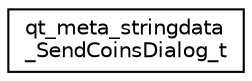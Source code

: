 digraph "Graphical Class Hierarchy"
{
 // LATEX_PDF_SIZE
  edge [fontname="Helvetica",fontsize="10",labelfontname="Helvetica",labelfontsize="10"];
  node [fontname="Helvetica",fontsize="10",shape=record];
  rankdir="LR";
  Node0 [label="qt_meta_stringdata\l_SendCoinsDialog_t",height=0.2,width=0.4,color="black", fillcolor="white", style="filled",URL="$structqt__meta__stringdata___send_coins_dialog__t.html",tooltip=" "];
}
